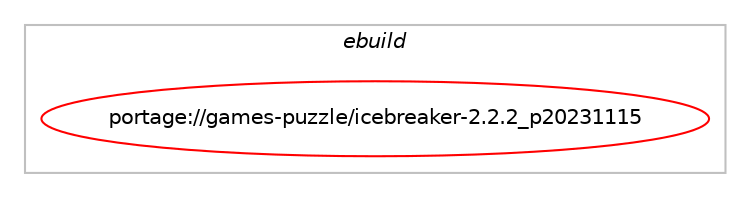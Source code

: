 digraph prolog {

# *************
# Graph options
# *************

newrank=true;
concentrate=true;
compound=true;
graph [rankdir=LR,fontname=Helvetica,fontsize=10,ranksep=1.5];#, ranksep=2.5, nodesep=0.2];
edge  [arrowhead=vee];
node  [fontname=Helvetica,fontsize=10];

# **********
# The ebuild
# **********

subgraph cluster_leftcol {
color=gray;
rank=same;
label=<<i>ebuild</i>>;
id [label="portage://games-puzzle/icebreaker-2.2.2_p20231115", color=red, width=4, href="../games-puzzle/icebreaker-2.2.2_p20231115.svg"];
}

# ****************
# The dependencies
# ****************

subgraph cluster_midcol {
color=gray;
label=<<i>dependencies</i>>;
subgraph cluster_compile {
fillcolor="#eeeeee";
style=filled;
label=<<i>compile</i>>;
# *** BEGIN UNKNOWN DEPENDENCY TYPE (TODO) ***
# id -> package_dependency(portage://games-puzzle/icebreaker-2.2.2_p20231115,install,no,media-libs,libsdl,none,[,,],[],[use(enable(video),none)])
# *** END UNKNOWN DEPENDENCY TYPE (TODO) ***

# *** BEGIN UNKNOWN DEPENDENCY TYPE (TODO) ***
# id -> package_dependency(portage://games-puzzle/icebreaker-2.2.2_p20231115,install,no,media-libs,sdl-mixer,none,[,,],[],[])
# *** END UNKNOWN DEPENDENCY TYPE (TODO) ***

}
subgraph cluster_compileandrun {
fillcolor="#eeeeee";
style=filled;
label=<<i>compile and run</i>>;
}
subgraph cluster_run {
fillcolor="#eeeeee";
style=filled;
label=<<i>run</i>>;
# *** BEGIN UNKNOWN DEPENDENCY TYPE (TODO) ***
# id -> package_dependency(portage://games-puzzle/icebreaker-2.2.2_p20231115,run,no,media-libs,libsdl,none,[,,],[],[use(enable(video),none)])
# *** END UNKNOWN DEPENDENCY TYPE (TODO) ***

# *** BEGIN UNKNOWN DEPENDENCY TYPE (TODO) ***
# id -> package_dependency(portage://games-puzzle/icebreaker-2.2.2_p20231115,run,no,media-libs,sdl-mixer,none,[,,],[],[])
# *** END UNKNOWN DEPENDENCY TYPE (TODO) ***

}
}

# **************
# The candidates
# **************

subgraph cluster_choices {
rank=same;
color=gray;
label=<<i>candidates</i>>;

}

}
